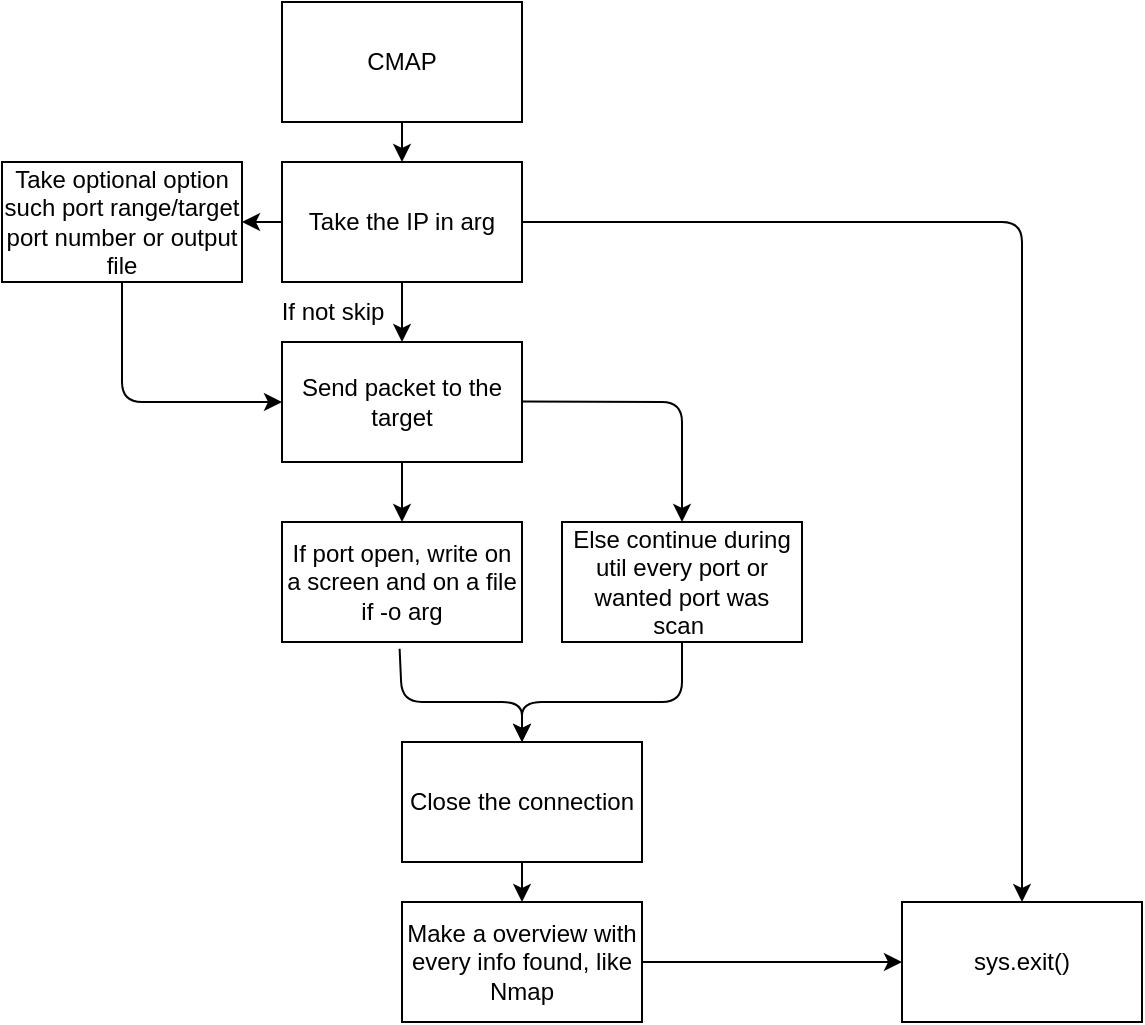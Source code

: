<mxfile>
    <diagram id="rLMXv0UHCP8Vx_C0l6cO" name="Page-1">
        <mxGraphModel dx="1374" dy="534" grid="1" gridSize="10" guides="1" tooltips="1" connect="1" arrows="1" fold="1" page="1" pageScale="1" pageWidth="850" pageHeight="1100" math="0" shadow="0">
            <root>
                <mxCell id="0"/>
                <mxCell id="1" parent="0"/>
                <mxCell id="7" value="" style="edgeStyle=none;html=1;" parent="1" source="2" target="3" edge="1">
                    <mxGeometry relative="1" as="geometry"/>
                </mxCell>
                <mxCell id="2" value="CMAP" style="whiteSpace=wrap;html=1;" parent="1" vertex="1">
                    <mxGeometry x="340" y="40" width="120" height="60" as="geometry"/>
                </mxCell>
                <mxCell id="8" value="" style="edgeStyle=none;html=1;" parent="1" source="3" target="4" edge="1">
                    <mxGeometry relative="1" as="geometry"/>
                </mxCell>
                <mxCell id="11" value="" style="edgeStyle=none;html=1;" parent="1" source="3" target="10" edge="1">
                    <mxGeometry relative="1" as="geometry"/>
                </mxCell>
                <mxCell id="25" style="edgeStyle=none;html=1;entryX=0.5;entryY=0;entryDx=0;entryDy=0;" edge="1" parent="1" source="3" target="24">
                    <mxGeometry relative="1" as="geometry">
                        <Array as="points">
                            <mxPoint x="710" y="150"/>
                        </Array>
                    </mxGeometry>
                </mxCell>
                <mxCell id="3" value="Take the IP in arg" style="whiteSpace=wrap;html=1;" parent="1" vertex="1">
                    <mxGeometry x="340" y="120" width="120" height="60" as="geometry"/>
                </mxCell>
                <mxCell id="4" value="Take optional option such port range/target port number or output file" style="whiteSpace=wrap;html=1;" parent="1" vertex="1">
                    <mxGeometry x="200" y="120" width="120" height="60" as="geometry"/>
                </mxCell>
                <mxCell id="15" value="" style="edgeStyle=none;html=1;" parent="1" source="10" target="14" edge="1">
                    <mxGeometry relative="1" as="geometry"/>
                </mxCell>
                <mxCell id="10" value="Send packet to the target" style="whiteSpace=wrap;html=1;" parent="1" vertex="1">
                    <mxGeometry x="340" y="210" width="120" height="60" as="geometry"/>
                </mxCell>
                <mxCell id="12" value="" style="edgeStyle=none;orthogonalLoop=1;jettySize=auto;html=1;entryX=0;entryY=0.5;entryDx=0;entryDy=0;" parent="1" target="10" edge="1">
                    <mxGeometry width="100" relative="1" as="geometry">
                        <mxPoint x="260" y="180" as="sourcePoint"/>
                        <mxPoint x="360" y="180" as="targetPoint"/>
                        <Array as="points">
                            <mxPoint x="260" y="240"/>
                        </Array>
                    </mxGeometry>
                </mxCell>
                <mxCell id="13" value="If not skip" style="text;html=1;align=center;verticalAlign=middle;resizable=0;points=[];autosize=1;strokeColor=none;fillColor=none;" parent="1" vertex="1">
                    <mxGeometry x="330" y="180" width="70" height="30" as="geometry"/>
                </mxCell>
                <mxCell id="14" value="If port open, write on a screen and on a file if -o arg" style="whiteSpace=wrap;html=1;" parent="1" vertex="1">
                    <mxGeometry x="340" y="300" width="120" height="60" as="geometry"/>
                </mxCell>
                <mxCell id="16" value="Else continue during util every port or wanted port was scan&amp;nbsp;" style="whiteSpace=wrap;html=1;" parent="1" vertex="1">
                    <mxGeometry x="480" y="300" width="120" height="60" as="geometry"/>
                </mxCell>
                <mxCell id="17" value="" style="edgeStyle=none;orthogonalLoop=1;jettySize=auto;html=1;entryX=0.5;entryY=0;entryDx=0;entryDy=0;" parent="1" target="16" edge="1">
                    <mxGeometry width="100" relative="1" as="geometry">
                        <mxPoint x="460" y="239.76" as="sourcePoint"/>
                        <mxPoint x="560" y="239.76" as="targetPoint"/>
                        <Array as="points">
                            <mxPoint x="540" y="240"/>
                        </Array>
                    </mxGeometry>
                </mxCell>
                <mxCell id="26" style="edgeStyle=none;html=1;entryX=0;entryY=0.5;entryDx=0;entryDy=0;" edge="1" parent="1" source="18" target="24">
                    <mxGeometry relative="1" as="geometry"/>
                </mxCell>
                <mxCell id="18" value="Make a overview with every info found, like Nmap" style="whiteSpace=wrap;html=1;" parent="1" vertex="1">
                    <mxGeometry x="400" y="490" width="120" height="60" as="geometry"/>
                </mxCell>
                <mxCell id="19" value="" style="edgeStyle=none;orthogonalLoop=1;jettySize=auto;html=1;exitX=0.49;exitY=1.056;exitDx=0;exitDy=0;exitPerimeter=0;" parent="1" source="14" edge="1">
                    <mxGeometry width="100" relative="1" as="geometry">
                        <mxPoint x="360" y="410" as="sourcePoint"/>
                        <mxPoint x="460" y="410" as="targetPoint"/>
                        <Array as="points">
                            <mxPoint x="400" y="390"/>
                            <mxPoint x="460" y="390"/>
                        </Array>
                    </mxGeometry>
                </mxCell>
                <mxCell id="20" value="" style="edgeStyle=none;orthogonalLoop=1;jettySize=auto;html=1;entryX=0.5;entryY=0;entryDx=0;entryDy=0;exitX=0.5;exitY=1;exitDx=0;exitDy=0;" parent="1" source="16" target="22" edge="1">
                    <mxGeometry width="100" relative="1" as="geometry">
                        <mxPoint x="510" y="400" as="sourcePoint"/>
                        <mxPoint x="610" y="400" as="targetPoint"/>
                        <Array as="points">
                            <mxPoint x="540" y="390"/>
                            <mxPoint x="460" y="390"/>
                        </Array>
                    </mxGeometry>
                </mxCell>
                <mxCell id="23" value="" style="edgeStyle=none;html=1;" parent="1" source="22" target="18" edge="1">
                    <mxGeometry relative="1" as="geometry"/>
                </mxCell>
                <mxCell id="22" value="Close the connection" style="whiteSpace=wrap;html=1;" parent="1" vertex="1">
                    <mxGeometry x="400" y="410" width="120" height="60" as="geometry"/>
                </mxCell>
                <mxCell id="24" value="sys.exit()" style="whiteSpace=wrap;html=1;" vertex="1" parent="1">
                    <mxGeometry x="650" y="490" width="120" height="60" as="geometry"/>
                </mxCell>
            </root>
        </mxGraphModel>
    </diagram>
</mxfile>